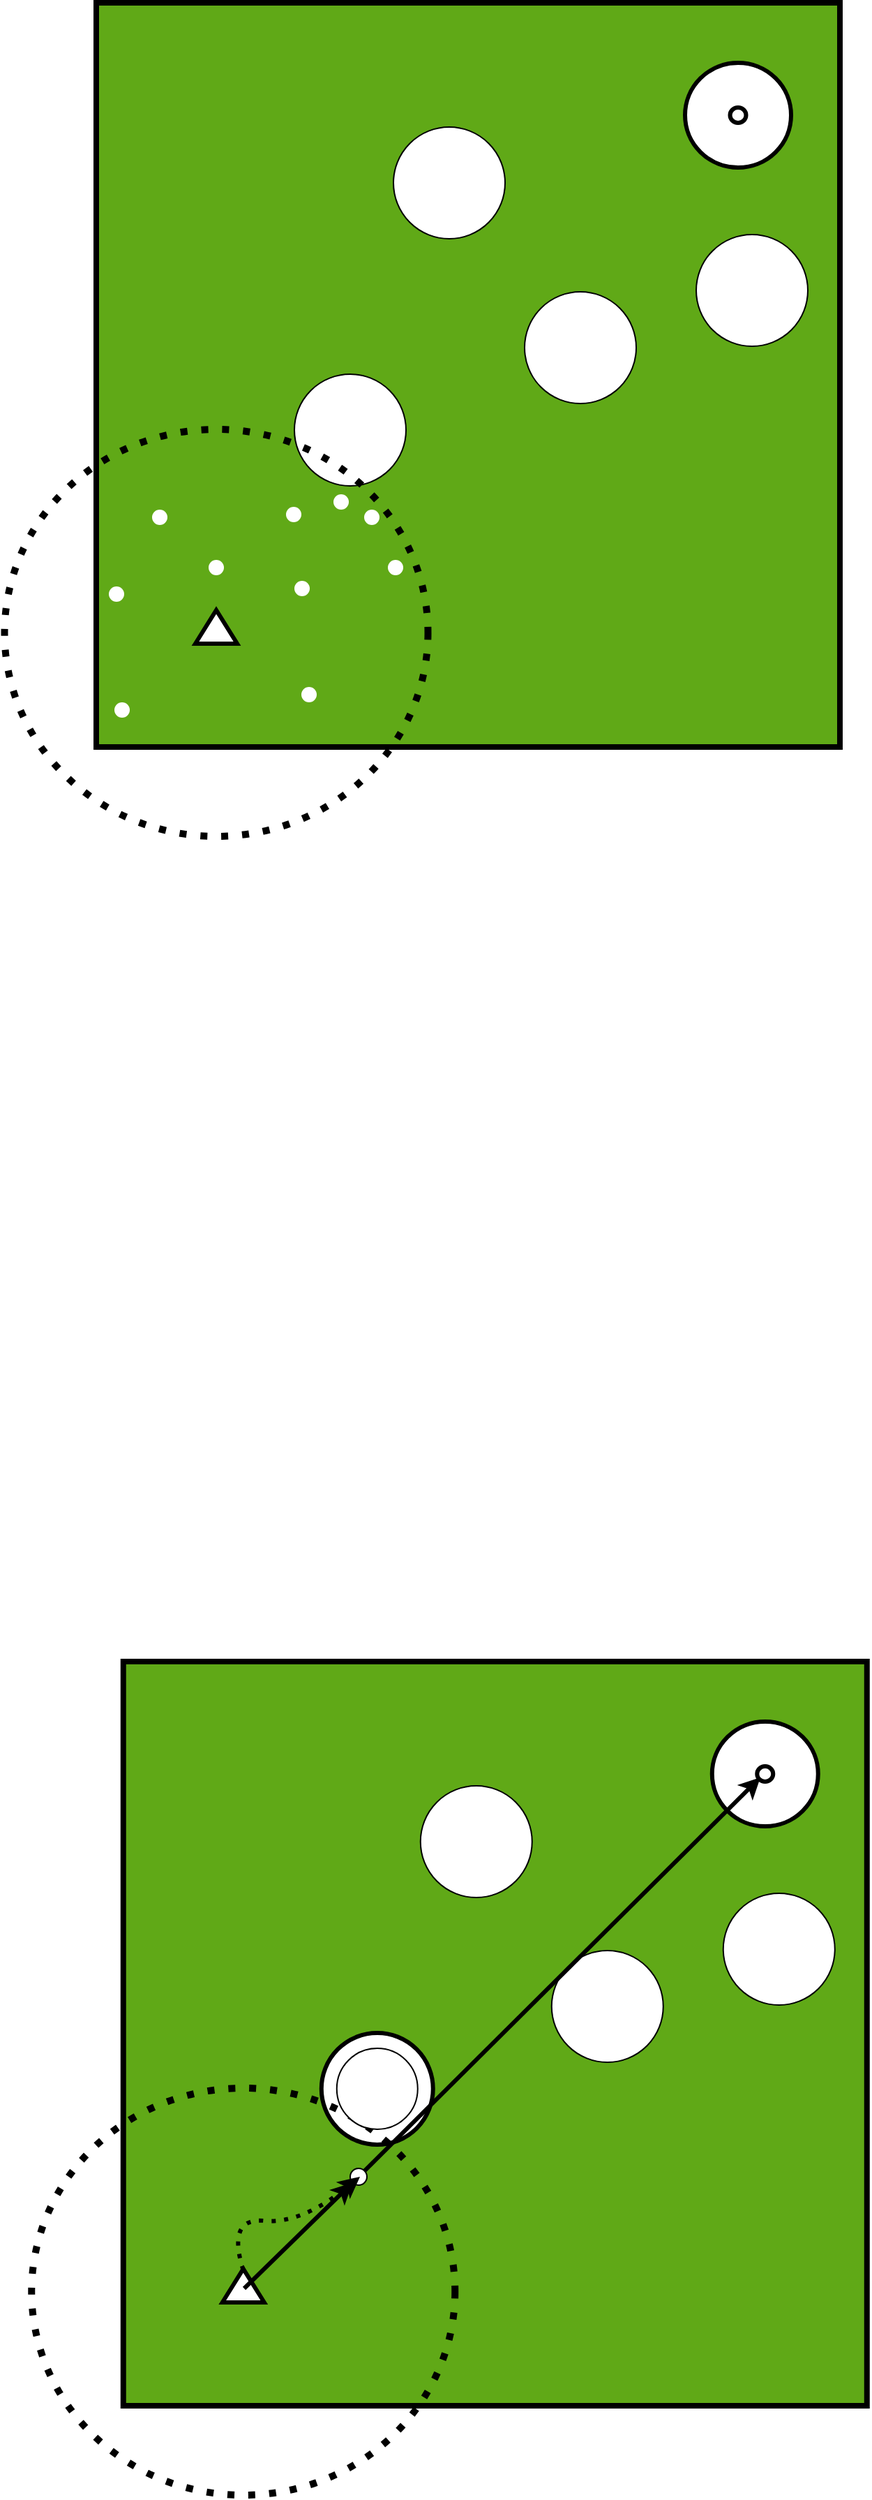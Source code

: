 <mxfile version="27.1.6">
  <diagram name="Page-1" id="bCQNXBTWIr4u8t8Ghblq">
    <mxGraphModel dx="1695" dy="907" grid="0" gridSize="10" guides="1" tooltips="1" connect="1" arrows="1" fold="1" page="1" pageScale="1" pageWidth="850" pageHeight="1100" background="light-dark(#FFFFFF,#FFFFFF)" math="0" shadow="0">
      <root>
        <mxCell id="0" />
        <mxCell id="1" parent="0" />
        <mxCell id="39Wv1uGkGEljZt1knO9s-1" value="" style="whiteSpace=wrap;html=1;aspect=fixed;fillColor=light-dark(#60A917,#999999);fontColor=#ffffff;strokeColor=light-dark(#000000,#000000);strokeWidth=4;" vertex="1" parent="1">
          <mxGeometry x="132" y="174" width="533" height="533" as="geometry" />
        </mxCell>
        <mxCell id="39Wv1uGkGEljZt1knO9s-2" value="" style="ellipse;whiteSpace=wrap;html=1;fillColor=light-dark(#FFFFFF,#99FF99);strokeColor=light-dark(#000000,#000000);strokeWidth=3;" vertex="1" parent="1">
          <mxGeometry x="554" y="217" width="76" height="75" as="geometry" />
        </mxCell>
        <mxCell id="39Wv1uGkGEljZt1knO9s-3" value="" style="ellipse;whiteSpace=wrap;html=1;fillColor=light-dark(#FFFFFF,#FF3333);strokeColor=light-dark(#000000,#000000);strokeWidth=3;" vertex="1" parent="1">
          <mxGeometry x="586.25" y="249" width="11.5" height="11" as="geometry" />
        </mxCell>
        <mxCell id="39Wv1uGkGEljZt1knO9s-4" value="" style="triangle;whiteSpace=wrap;html=1;rotation=-90;fillColor=light-dark(#FFFFFF,#FF8000);strokeColor=light-dark(#000000,#000000);strokeWidth=3;" vertex="1" parent="1">
          <mxGeometry x="206" y="606" width="24" height="30" as="geometry" />
        </mxCell>
        <mxCell id="39Wv1uGkGEljZt1knO9s-7" value="" style="ellipse;whiteSpace=wrap;html=1;aspect=fixed;" vertex="1" parent="1">
          <mxGeometry x="274" y="440" width="80" height="80" as="geometry" />
        </mxCell>
        <mxCell id="39Wv1uGkGEljZt1knO9s-8" value="" style="ellipse;whiteSpace=wrap;html=1;aspect=fixed;" vertex="1" parent="1">
          <mxGeometry x="439" y="381" width="80" height="80" as="geometry" />
        </mxCell>
        <mxCell id="39Wv1uGkGEljZt1knO9s-9" value="" style="ellipse;whiteSpace=wrap;html=1;aspect=fixed;" vertex="1" parent="1">
          <mxGeometry x="345" y="263" width="80" height="80" as="geometry" />
        </mxCell>
        <mxCell id="39Wv1uGkGEljZt1knO9s-10" value="" style="ellipse;whiteSpace=wrap;html=1;aspect=fixed;" vertex="1" parent="1">
          <mxGeometry x="562" y="340" width="80" height="80" as="geometry" />
        </mxCell>
        <mxCell id="39Wv1uGkGEljZt1knO9s-5" value="" style="ellipse;whiteSpace=wrap;html=1;fillColor=none;dashed=1;dashPattern=1 2;strokeColor=light-dark(#000000,#7F00FF);strokeWidth=5;" vertex="1" parent="1">
          <mxGeometry x="66.25" y="479.5" width="303.5" height="291.5" as="geometry" />
        </mxCell>
        <mxCell id="39Wv1uGkGEljZt1knO9s-11" value="" style="ellipse;whiteSpace=wrap;html=1;aspect=fixed;strokeColor=none;fillColor=light-dark(#FFFFFF,#00FFFF);" vertex="1" parent="1">
          <mxGeometry x="172" y="537" width="11" height="11" as="geometry" />
        </mxCell>
        <mxCell id="39Wv1uGkGEljZt1knO9s-12" value="" style="ellipse;whiteSpace=wrap;html=1;aspect=fixed;strokeColor=none;fillColor=light-dark(#FFFFFF,#00FFFF);" vertex="1" parent="1">
          <mxGeometry x="274" y="588" width="11" height="11" as="geometry" />
        </mxCell>
        <mxCell id="39Wv1uGkGEljZt1knO9s-15" value="" style="ellipse;whiteSpace=wrap;html=1;aspect=fixed;strokeColor=none;fillColor=light-dark(#FFFFFF,#00FFFF);" vertex="1" parent="1">
          <mxGeometry x="341" y="573" width="11" height="11" as="geometry" />
        </mxCell>
        <mxCell id="39Wv1uGkGEljZt1knO9s-16" value="" style="ellipse;whiteSpace=wrap;html=1;aspect=fixed;strokeColor=none;fillColor=light-dark(#FFFFFF,#00FFFF);" vertex="1" parent="1">
          <mxGeometry x="324" y="537" width="11" height="11" as="geometry" />
        </mxCell>
        <mxCell id="39Wv1uGkGEljZt1knO9s-17" value="" style="ellipse;whiteSpace=wrap;html=1;aspect=fixed;strokeColor=none;fillColor=light-dark(#FFFFFF,#00FFFF);" vertex="1" parent="1">
          <mxGeometry x="268" y="535" width="11" height="11" as="geometry" />
        </mxCell>
        <mxCell id="39Wv1uGkGEljZt1knO9s-18" value="" style="ellipse;whiteSpace=wrap;html=1;aspect=fixed;strokeColor=none;fillColor=light-dark(#FFFFFF,#00FFFF);" vertex="1" parent="1">
          <mxGeometry x="279" y="664" width="11" height="11" as="geometry" />
        </mxCell>
        <mxCell id="39Wv1uGkGEljZt1knO9s-19" value="" style="ellipse;whiteSpace=wrap;html=1;aspect=fixed;strokeColor=none;fillColor=light-dark(#FFFFFF,#00FFFF);" vertex="1" parent="1">
          <mxGeometry x="145" y="675" width="11" height="11" as="geometry" />
        </mxCell>
        <mxCell id="39Wv1uGkGEljZt1knO9s-20" value="" style="ellipse;whiteSpace=wrap;html=1;aspect=fixed;strokeColor=none;fillColor=light-dark(#FFFFFF,#00FFFF);" vertex="1" parent="1">
          <mxGeometry x="141" y="592" width="11" height="11" as="geometry" />
        </mxCell>
        <mxCell id="39Wv1uGkGEljZt1knO9s-21" value="" style="ellipse;whiteSpace=wrap;html=1;aspect=fixed;strokeColor=none;fillColor=light-dark(#FFFFFF,#00FFFF);" vertex="1" parent="1">
          <mxGeometry x="212.5" y="573" width="11" height="11" as="geometry" />
        </mxCell>
        <mxCell id="39Wv1uGkGEljZt1knO9s-22" value="" style="ellipse;whiteSpace=wrap;html=1;aspect=fixed;strokeColor=none;fillColor=light-dark(#FFFFFF,#00FFFF);" vertex="1" parent="1">
          <mxGeometry x="302" y="526" width="11" height="11" as="geometry" />
        </mxCell>
        <mxCell id="39Wv1uGkGEljZt1knO9s-23" value="" style="whiteSpace=wrap;html=1;aspect=fixed;fillColor=light-dark(#60A917,#999999);fontColor=#ffffff;strokeColor=light-dark(#000000,#000000);strokeWidth=4;" vertex="1" parent="1">
          <mxGeometry x="151.38" y="1362" width="533" height="533" as="geometry" />
        </mxCell>
        <mxCell id="39Wv1uGkGEljZt1knO9s-24" value="" style="ellipse;whiteSpace=wrap;html=1;fillColor=light-dark(#FFFFFF,#99FF99);strokeColor=light-dark(#000000,#000000);strokeWidth=3;" vertex="1" parent="1">
          <mxGeometry x="573.38" y="1405" width="76" height="75" as="geometry" />
        </mxCell>
        <mxCell id="39Wv1uGkGEljZt1knO9s-25" value="" style="ellipse;whiteSpace=wrap;html=1;fillColor=light-dark(#FFFFFF,#FF3333);strokeColor=light-dark(#000000,#000000);strokeWidth=3;" vertex="1" parent="1">
          <mxGeometry x="605.63" y="1437" width="11.5" height="11" as="geometry" />
        </mxCell>
        <mxCell id="39Wv1uGkGEljZt1knO9s-26" value="" style="triangle;whiteSpace=wrap;html=1;rotation=-90;fillColor=light-dark(#FFFFFF,#FF8000);strokeColor=light-dark(#000000,#000000);strokeWidth=3;" vertex="1" parent="1">
          <mxGeometry x="225.38" y="1794" width="24" height="30" as="geometry" />
        </mxCell>
        <mxCell id="39Wv1uGkGEljZt1knO9s-27" value="" style="ellipse;whiteSpace=wrap;html=1;aspect=fixed;fillColor=light-dark(#FFFFFF,#FFB570);strokeColor=light-dark(#000000,#000000);strokeWidth=3;" vertex="1" parent="1">
          <mxGeometry x="293.38" y="1628" width="80" height="80" as="geometry" />
        </mxCell>
        <mxCell id="39Wv1uGkGEljZt1knO9s-28" value="" style="ellipse;whiteSpace=wrap;html=1;aspect=fixed;" vertex="1" parent="1">
          <mxGeometry x="458.38" y="1569" width="80" height="80" as="geometry" />
        </mxCell>
        <mxCell id="39Wv1uGkGEljZt1knO9s-29" value="" style="ellipse;whiteSpace=wrap;html=1;aspect=fixed;" vertex="1" parent="1">
          <mxGeometry x="364.38" y="1451" width="80" height="80" as="geometry" />
        </mxCell>
        <mxCell id="39Wv1uGkGEljZt1knO9s-30" value="" style="ellipse;whiteSpace=wrap;html=1;aspect=fixed;" vertex="1" parent="1">
          <mxGeometry x="581.38" y="1528" width="80" height="80" as="geometry" />
        </mxCell>
        <mxCell id="39Wv1uGkGEljZt1knO9s-31" value="" style="ellipse;whiteSpace=wrap;html=1;fillColor=none;dashed=1;dashPattern=1 2;strokeColor=light-dark(#000000,#7F00FF);strokeWidth=5;" vertex="1" parent="1">
          <mxGeometry x="85.63" y="1667.5" width="303.5" height="291.5" as="geometry" />
        </mxCell>
        <mxCell id="39Wv1uGkGEljZt1knO9s-42" value="" style="endArrow=classic;html=1;rounded=0;strokeWidth=3;" edge="1" parent="1" source="39Wv1uGkGEljZt1knO9s-45">
          <mxGeometry width="50" height="50" relative="1" as="geometry">
            <mxPoint x="238" y="1811" as="sourcePoint" />
            <mxPoint x="608" y="1445" as="targetPoint" />
          </mxGeometry>
        </mxCell>
        <mxCell id="39Wv1uGkGEljZt1knO9s-43" value="" style="ellipse;whiteSpace=wrap;html=1;aspect=fixed;" vertex="1" parent="1">
          <mxGeometry x="304.38" y="1639" width="58" height="58" as="geometry" />
        </mxCell>
        <mxCell id="39Wv1uGkGEljZt1knO9s-47" value="" style="endArrow=classic;html=1;rounded=0;strokeWidth=3;" edge="1" parent="1" target="39Wv1uGkGEljZt1knO9s-45">
          <mxGeometry width="50" height="50" relative="1" as="geometry">
            <mxPoint x="238" y="1811" as="sourcePoint" />
            <mxPoint x="608" y="1445" as="targetPoint" />
          </mxGeometry>
        </mxCell>
        <mxCell id="39Wv1uGkGEljZt1knO9s-45" value="" style="ellipse;whiteSpace=wrap;html=1;fillColor=light-dark(#FFFFFF,#99FF99);" vertex="1" parent="1">
          <mxGeometry x="314" y="1725" width="12" height="12" as="geometry" />
        </mxCell>
        <mxCell id="39Wv1uGkGEljZt1knO9s-49" value="" style="endArrow=classic;html=1;rounded=0;strokeWidth=3;curved=1;dashed=1;dashPattern=1 2;strokeColor=light-dark(#000000,#0000CC);" edge="1" parent="1">
          <mxGeometry width="50" height="50" relative="1" as="geometry">
            <mxPoint x="237.38" y="1798" as="sourcePoint" />
            <mxPoint x="321" y="1731" as="targetPoint" />
            <Array as="points">
              <mxPoint x="225.38" y="1760" />
              <mxPoint x="279.38" y="1765" />
            </Array>
          </mxGeometry>
        </mxCell>
      </root>
    </mxGraphModel>
  </diagram>
</mxfile>
